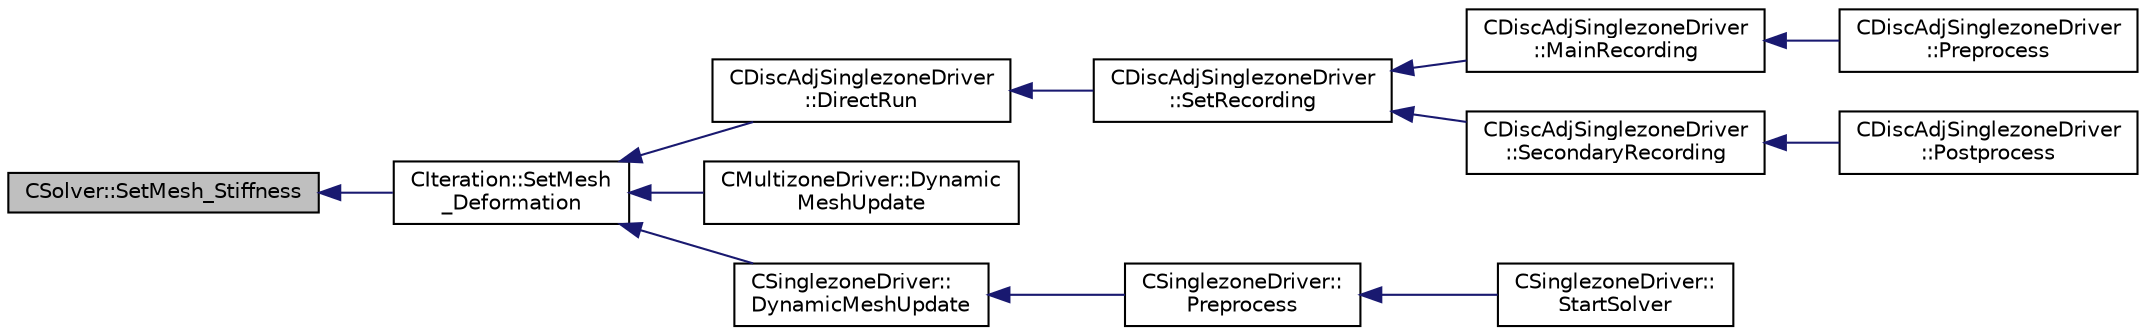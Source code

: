 digraph "CSolver::SetMesh_Stiffness"
{
  edge [fontname="Helvetica",fontsize="10",labelfontname="Helvetica",labelfontsize="10"];
  node [fontname="Helvetica",fontsize="10",shape=record];
  rankdir="LR";
  Node4607 [label="CSolver::SetMesh_Stiffness",height=0.2,width=0.4,color="black", fillcolor="grey75", style="filled", fontcolor="black"];
  Node4607 -> Node4608 [dir="back",color="midnightblue",fontsize="10",style="solid",fontname="Helvetica"];
  Node4608 [label="CIteration::SetMesh\l_Deformation",height=0.2,width=0.4,color="black", fillcolor="white", style="filled",URL="$class_c_iteration.html#a7bc004221a3dacd43e122779bd4e43b8",tooltip="Run the mesh deformation algorithms. "];
  Node4608 -> Node4609 [dir="back",color="midnightblue",fontsize="10",style="solid",fontname="Helvetica"];
  Node4609 [label="CDiscAdjSinglezoneDriver\l::DirectRun",height=0.2,width=0.4,color="black", fillcolor="white", style="filled",URL="$class_c_disc_adj_singlezone_driver.html#a59918e5ae5359c05f4d1f7d934ecbe6f",tooltip="Run one iteration of the solver. "];
  Node4609 -> Node4610 [dir="back",color="midnightblue",fontsize="10",style="solid",fontname="Helvetica"];
  Node4610 [label="CDiscAdjSinglezoneDriver\l::SetRecording",height=0.2,width=0.4,color="black", fillcolor="white", style="filled",URL="$class_c_disc_adj_singlezone_driver.html#a7e519f0f189a3a102b0630edaaa9d233",tooltip="Record one iteration of a flow iteration in within multiple zones. "];
  Node4610 -> Node4611 [dir="back",color="midnightblue",fontsize="10",style="solid",fontname="Helvetica"];
  Node4611 [label="CDiscAdjSinglezoneDriver\l::MainRecording",height=0.2,width=0.4,color="black", fillcolor="white", style="filled",URL="$class_c_disc_adj_singlezone_driver.html#af4087bc4859a336b67555336d8f28aaf",tooltip="Record the main computational path. "];
  Node4611 -> Node4612 [dir="back",color="midnightblue",fontsize="10",style="solid",fontname="Helvetica"];
  Node4612 [label="CDiscAdjSinglezoneDriver\l::Preprocess",height=0.2,width=0.4,color="black", fillcolor="white", style="filled",URL="$class_c_disc_adj_singlezone_driver.html#a2d0785572312526d0bd695a14dd405f2",tooltip="Preprocess the single-zone iteration. "];
  Node4610 -> Node4613 [dir="back",color="midnightblue",fontsize="10",style="solid",fontname="Helvetica"];
  Node4613 [label="CDiscAdjSinglezoneDriver\l::SecondaryRecording",height=0.2,width=0.4,color="black", fillcolor="white", style="filled",URL="$class_c_disc_adj_singlezone_driver.html#ad328a74dd89ed2e335b22c4bf2b53cb0",tooltip="Record the secondary computational path. "];
  Node4613 -> Node4614 [dir="back",color="midnightblue",fontsize="10",style="solid",fontname="Helvetica"];
  Node4614 [label="CDiscAdjSinglezoneDriver\l::Postprocess",height=0.2,width=0.4,color="black", fillcolor="white", style="filled",URL="$class_c_disc_adj_singlezone_driver.html#af0ac923c07d86674b252c28df9a115da",tooltip="Postprocess the adjoint iteration for ZONE_0. "];
  Node4608 -> Node4615 [dir="back",color="midnightblue",fontsize="10",style="solid",fontname="Helvetica"];
  Node4615 [label="CMultizoneDriver::Dynamic\lMeshUpdate",height=0.2,width=0.4,color="black", fillcolor="white", style="filled",URL="$class_c_multizone_driver.html#a9369ae70a2e529fa81cef90c3857f1c7",tooltip="Perform a dynamic mesh deformation, including grid velocity computation and update of the multigrid s..."];
  Node4608 -> Node4616 [dir="back",color="midnightblue",fontsize="10",style="solid",fontname="Helvetica"];
  Node4616 [label="CSinglezoneDriver::\lDynamicMeshUpdate",height=0.2,width=0.4,color="black", fillcolor="white", style="filled",URL="$class_c_singlezone_driver.html#a8cf4c7786b495d459818b656a7f6a357",tooltip="Perform a dynamic mesh deformation, included grid velocity computation and the update of the multigri..."];
  Node4616 -> Node4617 [dir="back",color="midnightblue",fontsize="10",style="solid",fontname="Helvetica"];
  Node4617 [label="CSinglezoneDriver::\lPreprocess",height=0.2,width=0.4,color="black", fillcolor="white", style="filled",URL="$class_c_singlezone_driver.html#adc6587c2d0cd656a4fbdebaf611fbbc8",tooltip="Preprocess the single-zone iteration. "];
  Node4617 -> Node4618 [dir="back",color="midnightblue",fontsize="10",style="solid",fontname="Helvetica"];
  Node4618 [label="CSinglezoneDriver::\lStartSolver",height=0.2,width=0.4,color="black", fillcolor="white", style="filled",URL="$class_c_singlezone_driver.html#a6eb4215f7ee740a6d5edb798110ce44a",tooltip="[Overload] Launch the computation for single-zone problems. "];
}
